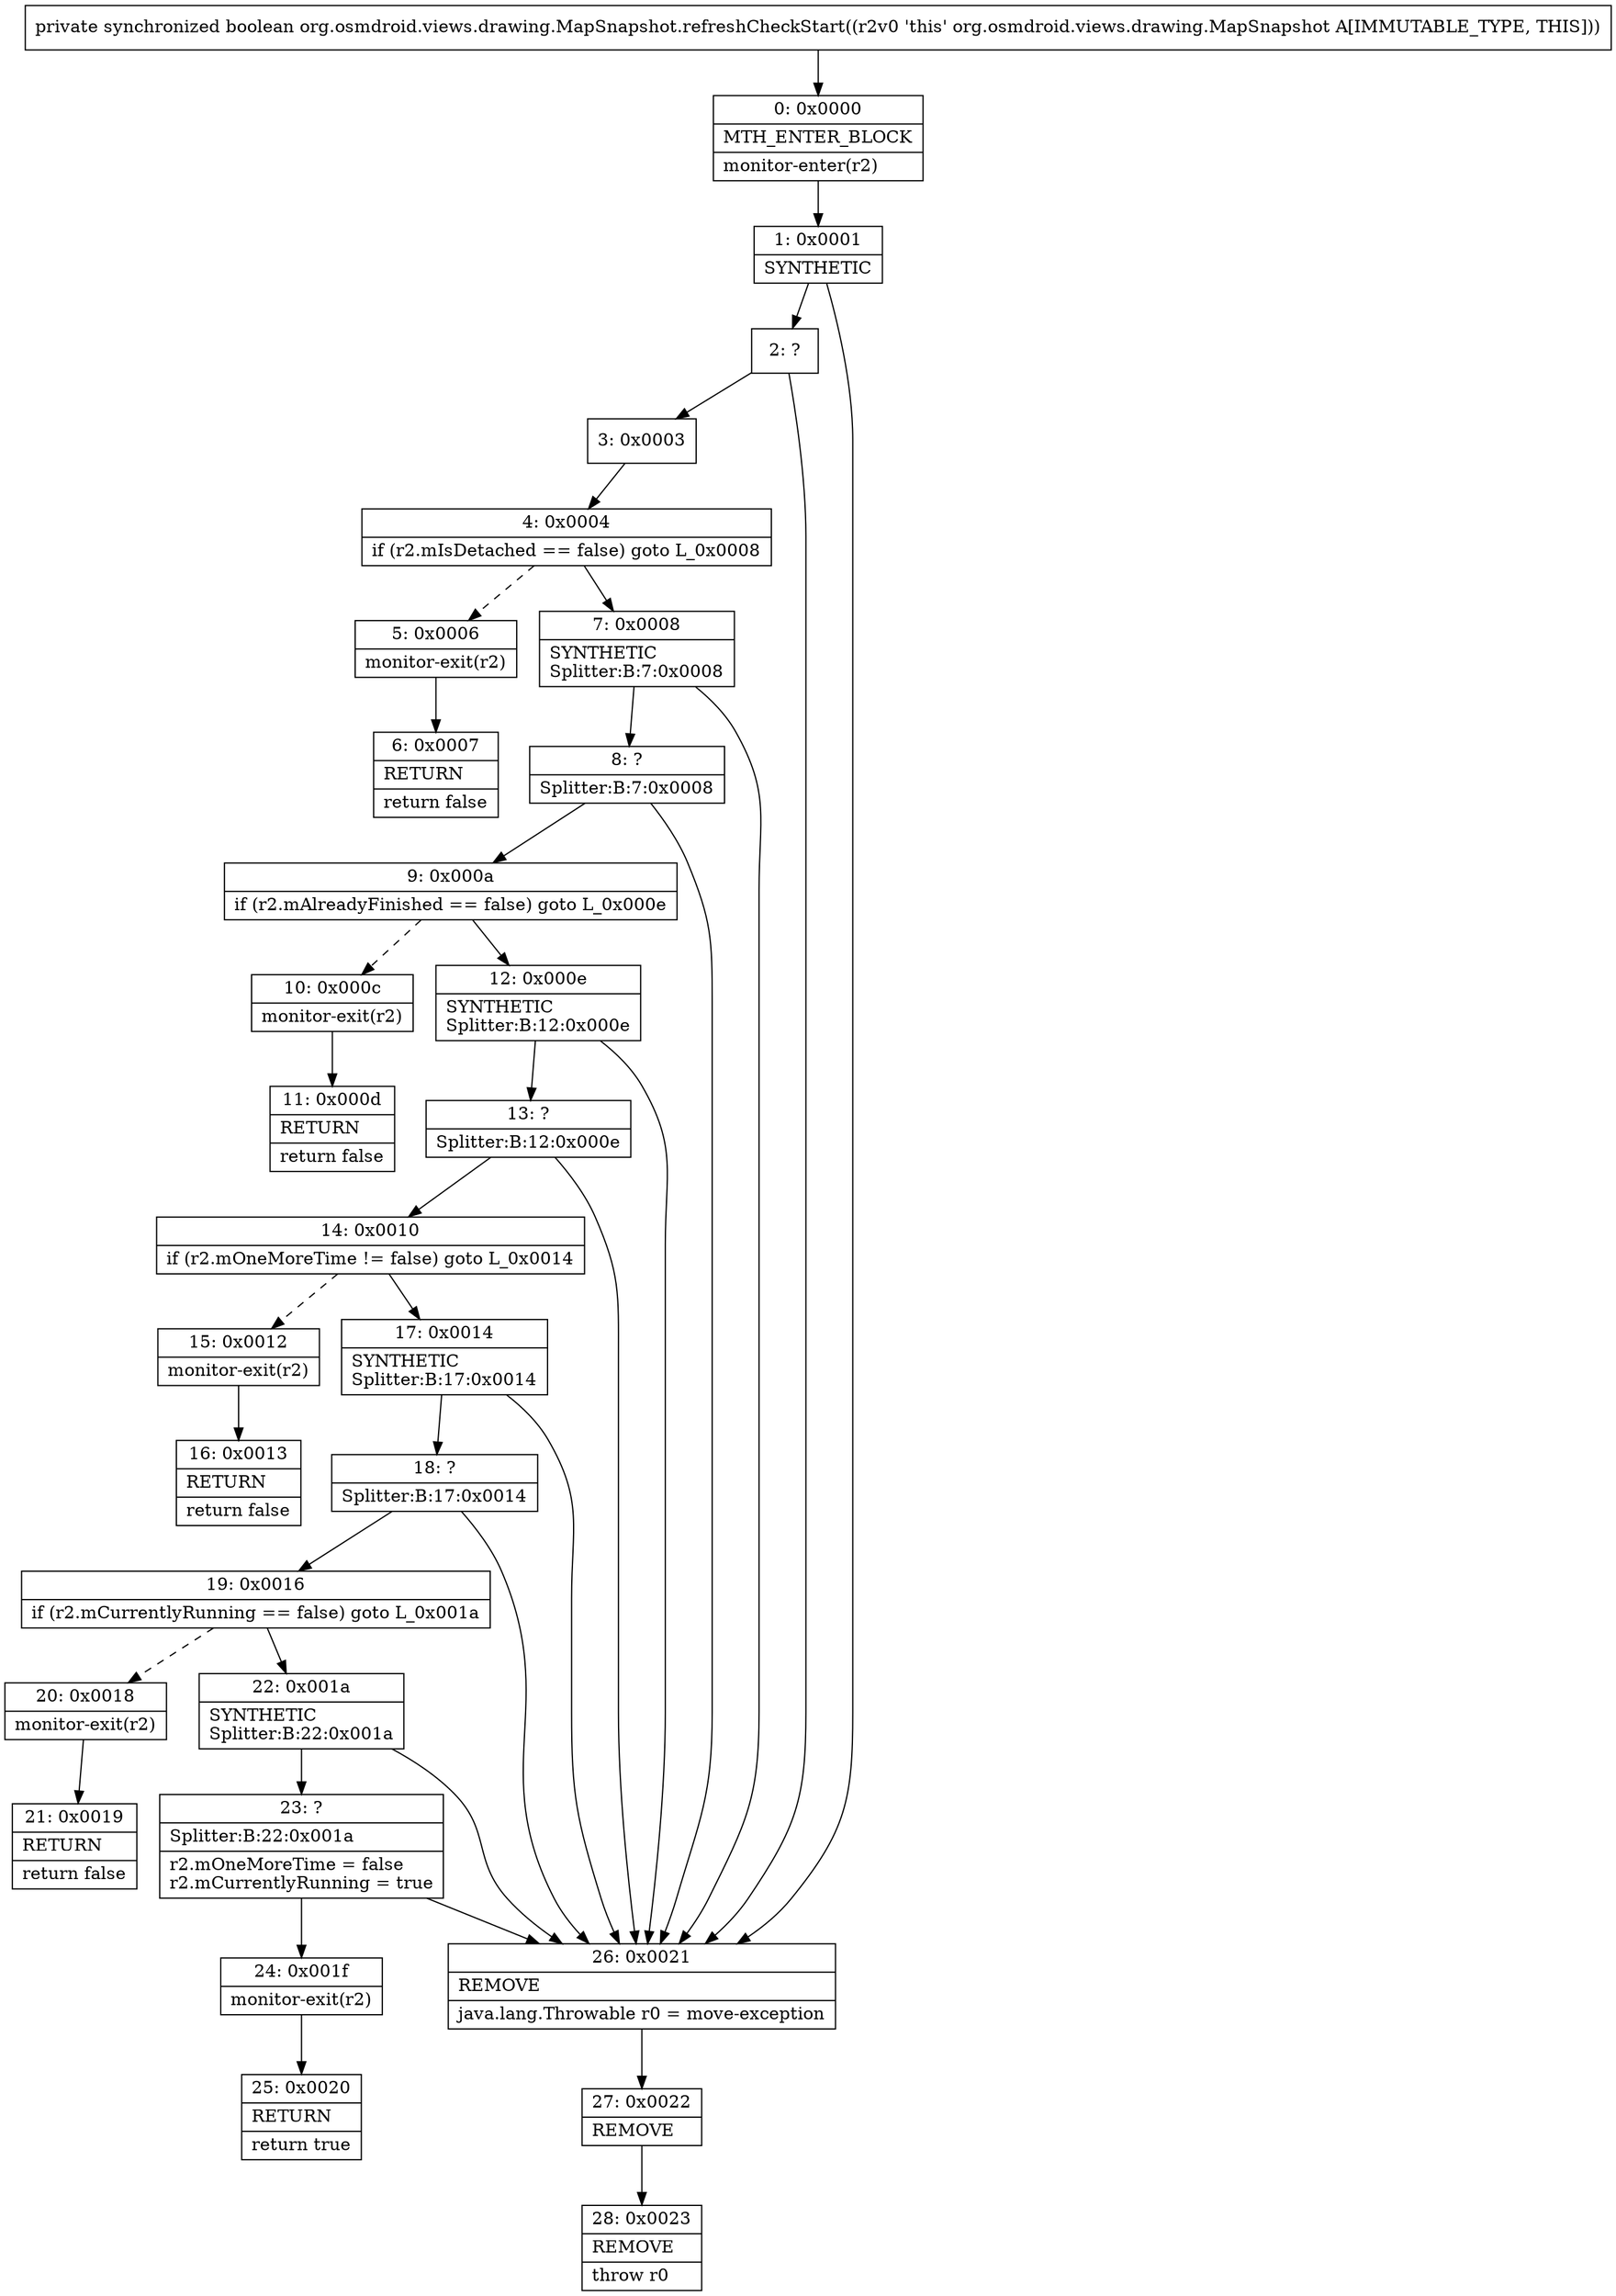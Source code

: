 digraph "CFG fororg.osmdroid.views.drawing.MapSnapshot.refreshCheckStart()Z" {
Node_0 [shape=record,label="{0\:\ 0x0000|MTH_ENTER_BLOCK\l|monitor\-enter(r2)\l}"];
Node_1 [shape=record,label="{1\:\ 0x0001|SYNTHETIC\l}"];
Node_2 [shape=record,label="{2\:\ ?}"];
Node_3 [shape=record,label="{3\:\ 0x0003}"];
Node_4 [shape=record,label="{4\:\ 0x0004|if (r2.mIsDetached == false) goto L_0x0008\l}"];
Node_5 [shape=record,label="{5\:\ 0x0006|monitor\-exit(r2)\l}"];
Node_6 [shape=record,label="{6\:\ 0x0007|RETURN\l|return false\l}"];
Node_7 [shape=record,label="{7\:\ 0x0008|SYNTHETIC\lSplitter:B:7:0x0008\l}"];
Node_8 [shape=record,label="{8\:\ ?|Splitter:B:7:0x0008\l}"];
Node_9 [shape=record,label="{9\:\ 0x000a|if (r2.mAlreadyFinished == false) goto L_0x000e\l}"];
Node_10 [shape=record,label="{10\:\ 0x000c|monitor\-exit(r2)\l}"];
Node_11 [shape=record,label="{11\:\ 0x000d|RETURN\l|return false\l}"];
Node_12 [shape=record,label="{12\:\ 0x000e|SYNTHETIC\lSplitter:B:12:0x000e\l}"];
Node_13 [shape=record,label="{13\:\ ?|Splitter:B:12:0x000e\l}"];
Node_14 [shape=record,label="{14\:\ 0x0010|if (r2.mOneMoreTime != false) goto L_0x0014\l}"];
Node_15 [shape=record,label="{15\:\ 0x0012|monitor\-exit(r2)\l}"];
Node_16 [shape=record,label="{16\:\ 0x0013|RETURN\l|return false\l}"];
Node_17 [shape=record,label="{17\:\ 0x0014|SYNTHETIC\lSplitter:B:17:0x0014\l}"];
Node_18 [shape=record,label="{18\:\ ?|Splitter:B:17:0x0014\l}"];
Node_19 [shape=record,label="{19\:\ 0x0016|if (r2.mCurrentlyRunning == false) goto L_0x001a\l}"];
Node_20 [shape=record,label="{20\:\ 0x0018|monitor\-exit(r2)\l}"];
Node_21 [shape=record,label="{21\:\ 0x0019|RETURN\l|return false\l}"];
Node_22 [shape=record,label="{22\:\ 0x001a|SYNTHETIC\lSplitter:B:22:0x001a\l}"];
Node_23 [shape=record,label="{23\:\ ?|Splitter:B:22:0x001a\l|r2.mOneMoreTime = false\lr2.mCurrentlyRunning = true\l}"];
Node_24 [shape=record,label="{24\:\ 0x001f|monitor\-exit(r2)\l}"];
Node_25 [shape=record,label="{25\:\ 0x0020|RETURN\l|return true\l}"];
Node_26 [shape=record,label="{26\:\ 0x0021|REMOVE\l|java.lang.Throwable r0 = move\-exception\l}"];
Node_27 [shape=record,label="{27\:\ 0x0022|REMOVE\l}"];
Node_28 [shape=record,label="{28\:\ 0x0023|REMOVE\l|throw r0\l}"];
MethodNode[shape=record,label="{private synchronized boolean org.osmdroid.views.drawing.MapSnapshot.refreshCheckStart((r2v0 'this' org.osmdroid.views.drawing.MapSnapshot A[IMMUTABLE_TYPE, THIS])) }"];
MethodNode -> Node_0;
Node_0 -> Node_1;
Node_1 -> Node_2;
Node_1 -> Node_26;
Node_2 -> Node_3;
Node_2 -> Node_26;
Node_3 -> Node_4;
Node_4 -> Node_5[style=dashed];
Node_4 -> Node_7;
Node_5 -> Node_6;
Node_7 -> Node_8;
Node_7 -> Node_26;
Node_8 -> Node_9;
Node_8 -> Node_26;
Node_9 -> Node_10[style=dashed];
Node_9 -> Node_12;
Node_10 -> Node_11;
Node_12 -> Node_13;
Node_12 -> Node_26;
Node_13 -> Node_14;
Node_13 -> Node_26;
Node_14 -> Node_15[style=dashed];
Node_14 -> Node_17;
Node_15 -> Node_16;
Node_17 -> Node_18;
Node_17 -> Node_26;
Node_18 -> Node_19;
Node_18 -> Node_26;
Node_19 -> Node_20[style=dashed];
Node_19 -> Node_22;
Node_20 -> Node_21;
Node_22 -> Node_23;
Node_22 -> Node_26;
Node_23 -> Node_24;
Node_23 -> Node_26;
Node_24 -> Node_25;
Node_26 -> Node_27;
Node_27 -> Node_28;
}

